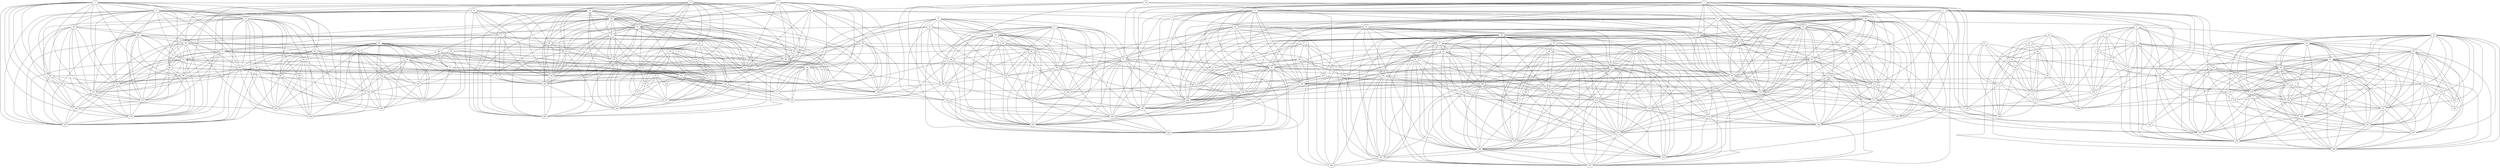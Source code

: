 graph G {
  0;
  1;
  2;
  3;
  4;
  5;
  6;
  7;
  8;
  9;
  10;
  11;
  12;
  13;
  14;
  15;
  16;
  17;
  18;
  19;
  20;
  21;
  22;
  23;
  24;
  25;
  26;
  27;
  28;
  29;
  30;
  31;
  32;
  33;
  34;
  35;
  36;
  37;
  38;
  39;
  40;
  41;
  42;
  43;
  44;
  45;
  46;
  47;
  48;
  49;
  50;
  51;
  52;
  53;
  54;
  55;
  56;
  57;
  58;
  59;
  60;
  61;
  62;
  63;
  64;
  65;
  66;
  67;
  68;
  69;
  70;
  71;
  72;
  73;
  74;
  75;
  76;
  77;
  78;
  79;
  80;
  81;
  82;
  83;
  84;
  85;
  86;
  87;
  88;
  89;
  90;
  91;
  92;
  93;
  94;
  95;
  96;
  97;
  98;
  99;
  100;
  101;
  102;
  103;
  104;
  105;
  106;
  107;
  108;
  109;
  110;
  111;
  112;
  113;
  114;
  115;
  116;
  117;
  118;
  119;
  120;
  121;
  122;
  123;
  124;
  125;
  126;
  127;
  128;
  129;
  130;
  131;
  132;
  133;
  134;
  135;
  136;
  137;
  138;
  139;
  140;
  141;
  142;
  143;
  144;
  145;
  146;
  147;
  148;
  149;
  150;
  151;
  152;
  153;
  154;
  155;
  156;
  157;
  158;
  159;
  160;
  161;
  162;
  163;
  164;
  165;
  166;
  167;
  168;
  169;
  170;
  171;
  172;
  173;
  174;
  175;
  176;
  177;
  178;
  179;
  180;
  181;
  182;
  183;
  184;
  185;
  186;
  187;
  188;
  189;
  190;
  191;
  192;
  193;
  194;
  195;
  196;
  197;
  198;
  199;
   0 -- 38;
   0 -- 55;
   0 -- 57;
   0 -- 64;
   0 -- 69;
   0 -- 72;
   0 -- 82;
   0 -- 83;
   0 -- 89;
   0 -- 98;
   0 -- 117;
   0 -- 144;
   0 -- 147;
   0 -- 148;
   1 -- 27;
   1 -- 49;
   1 -- 63;
   1 -- 65;
   1 -- 80;
   1 -- 81;
   1 -- 93;
   1 -- 113;
   1 -- 114;
   1 -- 127;
   1 -- 135;
   1 -- 140;
   1 -- 154;
   1 -- 193;
   2 -- 5;
   2 -- 6;
   2 -- 34;
   2 -- 47;
   2 -- 58;
   2 -- 61;
   2 -- 78;
   2 -- 80;
   2 -- 107;
   2 -- 119;
   2 -- 194;
   3 -- 4;
   3 -- 18;
   3 -- 25;
   3 -- 27;
   3 -- 30;
   3 -- 45;
   3 -- 49;
   3 -- 65;
   3 -- 67;
   3 -- 71;
   3 -- 91;
   3 -- 93;
   3 -- 113;
   3 -- 114;
   3 -- 127;
   3 -- 139;
   3 -- 142;
   3 -- 166;
   3 -- 185;
   4 -- 27;
   4 -- 30;
   4 -- 45;
   4 -- 49;
   4 -- 65;
   4 -- 71;
   4 -- 91;
   4 -- 93;
   4 -- 103;
   4 -- 104;
   4 -- 114;
   4 -- 139;
   4 -- 166;
   4 -- 185;
   4 -- 192;
   4 -- 196;
   5 -- 6;
   5 -- 34;
   5 -- 61;
   5 -- 78;
   5 -- 107;
   5 -- 175;
   5 -- 198;
   6 -- 34;
   6 -- 47;
   6 -- 58;
   6 -- 61;
   6 -- 78;
   6 -- 80;
   6 -- 87;
   6 -- 107;
   6 -- 119;
   6 -- 194;
   6 -- 199;
   7 -- 9;
   7 -- 12;
   7 -- 39;
   7 -- 62;
   7 -- 68;
   7 -- 79;
   7 -- 88;
   7 -- 89;
   7 -- 99;
   7 -- 123;
   7 -- 133;
   7 -- 143;
   7 -- 163;
   7 -- 169;
   7 -- 176;
   7 -- 183;
   8 -- 29;
   8 -- 36;
   8 -- 50;
   8 -- 75;
   8 -- 94;
   8 -- 105;
   8 -- 190;
   9 -- 12;
   9 -- 39;
   9 -- 62;
   9 -- 68;
   9 -- 79;
   9 -- 88;
   9 -- 99;
   9 -- 123;
   9 -- 133;
   9 -- 143;
   9 -- 146;
   9 -- 162;
   9 -- 163;
   9 -- 165;
   9 -- 183;
   10 -- 21;
   10 -- 35;
   10 -- 47;
   10 -- 58;
   10 -- 87;
   10 -- 109;
   10 -- 116;
   10 -- 120;
   10 -- 131;
   10 -- 136;
   10 -- 141;
   10 -- 158;
   10 -- 167;
   10 -- 178;
   10 -- 197;
   10 -- 199;
   11 -- 17;
   11 -- 31;
   11 -- 33;
   11 -- 44;
   11 -- 66;
   11 -- 83;
   11 -- 96;
   11 -- 155;
   11 -- 160;
   11 -- 171;
   11 -- 179;
   11 -- 191;
   11 -- 195;
   12 -- 39;
   12 -- 42;
   12 -- 70;
   12 -- 88;
   12 -- 99;
   12 -- 146;
   12 -- 161;
   12 -- 162;
   12 -- 163;
   12 -- 165;
   12 -- 183;
   12 -- 189;
   13 -- 23;
   13 -- 46;
   13 -- 53;
   13 -- 73;
   13 -- 95;
   13 -- 110;
   13 -- 115;
   13 -- 124;
   13 -- 145;
   13 -- 153;
   13 -- 170;
   13 -- 177;
   13 -- 182;
   13 -- 184;
   14 -- 55;
   14 -- 64;
   14 -- 77;
   14 -- 85;
   14 -- 86;
   14 -- 95;
   14 -- 144;
   14 -- 145;
   14 -- 157;
   14 -- 176;
   14 -- 184;
   15 -- 110;
   16 -- 25;
   16 -- 26;
   16 -- 51;
   16 -- 67;
   16 -- 97;
   16 -- 100;
   16 -- 122;
   16 -- 127;
   16 -- 130;
   16 -- 134;
   16 -- 140;
   16 -- 142;
   16 -- 151;
   16 -- 174;
   16 -- 187;
   17 -- 33;
   17 -- 44;
   17 -- 66;
   17 -- 71;
   17 -- 92;
   17 -- 96;
   17 -- 155;
   17 -- 160;
   17 -- 164;
   17 -- 179;
   17 -- 185;
   17 -- 192;
   17 -- 195;
   17 -- 196;
   18 -- 26;
   18 -- 37;
   18 -- 71;
   18 -- 92;
   18 -- 97;
   18 -- 101;
   18 -- 106;
   18 -- 108;
   18 -- 164;
   18 -- 166;
   18 -- 168;
   18 -- 187;
   19 -- 38;
   19 -- 125;
   19 -- 137;
   19 -- 148;
   19 -- 152;
   19 -- 159;
   19 -- 180;
   19 -- 186;
   20 -- 28;
   20 -- 60;
   20 -- 111;
   20 -- 122;
   20 -- 126;
   20 -- 138;
   20 -- 156;
   20 -- 174;
   21 -- 35;
   21 -- 47;
   21 -- 58;
   21 -- 81;
   21 -- 87;
   21 -- 102;
   21 -- 119;
   21 -- 120;
   21 -- 128;
   21 -- 141;
   21 -- 158;
   21 -- 167;
   21 -- 193;
   21 -- 194;
   21 -- 199;
   22 -- 32;
   22 -- 48;
   22 -- 59;
   22 -- 68;
   22 -- 74;
   22 -- 99;
   22 -- 112;
   22 -- 118;
   22 -- 121;
   22 -- 133;
   22 -- 146;
   22 -- 149;
   22 -- 150;
   22 -- 162;
   22 -- 188;
   23 -- 46;
   23 -- 110;
   23 -- 115;
   23 -- 124;
   23 -- 153;
   23 -- 177;
   23 -- 182;
   24 -- 43;
   24 -- 56;
   24 -- 76;
   24 -- 84;
   24 -- 90;
   24 -- 129;
   24 -- 173;
   24 -- 198;
   25 -- 45;
   25 -- 49;
   25 -- 67;
   25 -- 93;
   25 -- 97;
   25 -- 100;
   25 -- 108;
   25 -- 113;
   25 -- 114;
   25 -- 127;
   25 -- 130;
   25 -- 134;
   25 -- 140;
   25 -- 142;
   25 -- 151;
   25 -- 166;
   25 -- 187;
   26 -- 37;
   26 -- 40;
   26 -- 41;
   26 -- 51;
   26 -- 60;
   26 -- 97;
   26 -- 101;
   26 -- 106;
   26 -- 108;
   26 -- 111;
   26 -- 122;
   26 -- 130;
   26 -- 134;
   26 -- 151;
   26 -- 156;
   26 -- 168;
   26 -- 174;
   26 -- 181;
   26 -- 187;
   27 -- 30;
   27 -- 45;
   27 -- 49;
   27 -- 65;
   27 -- 67;
   27 -- 80;
   27 -- 91;
   27 -- 93;
   27 -- 103;
   27 -- 104;
   27 -- 113;
   27 -- 114;
   27 -- 127;
   27 -- 139;
   27 -- 166;
   28 -- 60;
   28 -- 111;
   28 -- 126;
   28 -- 138;
   28 -- 156;
   28 -- 174;
   29 -- 50;
   29 -- 59;
   29 -- 74;
   29 -- 121;
   29 -- 150;
   30 -- 45;
   30 -- 49;
   30 -- 71;
   30 -- 91;
   30 -- 93;
   30 -- 103;
   30 -- 104;
   30 -- 114;
   30 -- 139;
   30 -- 166;
   30 -- 185;
   30 -- 192;
   30 -- 196;
   31 -- 33;
   31 -- 44;
   31 -- 48;
   31 -- 96;
   31 -- 112;
   31 -- 155;
   31 -- 160;
   31 -- 171;
   31 -- 179;
   31 -- 191;
   32 -- 42;
   32 -- 59;
   32 -- 118;
   32 -- 121;
   32 -- 146;
   32 -- 149;
   32 -- 150;
   32 -- 162;
   32 -- 165;
   32 -- 188;
   32 -- 189;
   33 -- 44;
   33 -- 66;
   33 -- 71;
   33 -- 92;
   33 -- 96;
   33 -- 152;
   33 -- 155;
   33 -- 160;
   33 -- 179;
   33 -- 185;
   33 -- 192;
   33 -- 195;
   33 -- 196;
   34 -- 61;
   34 -- 78;
   34 -- 107;
   34 -- 175;
   35 -- 47;
   35 -- 58;
   35 -- 87;
   35 -- 109;
   35 -- 116;
   35 -- 119;
   35 -- 120;
   35 -- 128;
   35 -- 136;
   35 -- 141;
   35 -- 158;
   35 -- 167;
   35 -- 197;
   35 -- 199;
   36 -- 50;
   36 -- 74;
   36 -- 75;
   36 -- 94;
   36 -- 105;
   36 -- 190;
   37 -- 40;
   37 -- 97;
   37 -- 101;
   37 -- 106;
   37 -- 108;
   37 -- 130;
   37 -- 151;
   37 -- 168;
   37 -- 181;
   37 -- 187;
   38 -- 55;
   38 -- 57;
   38 -- 69;
   38 -- 73;
   38 -- 82;
   38 -- 98;
   38 -- 117;
   38 -- 125;
   38 -- 147;
   38 -- 148;
   38 -- 180;
   39 -- 62;
   39 -- 88;
   39 -- 99;
   39 -- 123;
   39 -- 143;
   39 -- 157;
   39 -- 163;
   39 -- 169;
   39 -- 176;
   39 -- 183;
   40 -- 41;
   40 -- 60;
   40 -- 75;
   40 -- 94;
   40 -- 106;
   40 -- 111;
   40 -- 122;
   40 -- 138;
   40 -- 156;
   40 -- 168;
   40 -- 181;
   40 -- 190;
   41 -- 75;
   41 -- 94;
   41 -- 111;
   41 -- 138;
   41 -- 156;
   41 -- 168;
   41 -- 181;
   41 -- 190;
   42 -- 70;
   42 -- 146;
   42 -- 149;
   42 -- 161;
   42 -- 162;
   42 -- 165;
   42 -- 189;
   43 -- 56;
   43 -- 76;
   43 -- 84;
   43 -- 90;
   43 -- 129;
   43 -- 173;
   43 -- 198;
   44 -- 66;
   44 -- 92;
   44 -- 96;
   44 -- 105;
   44 -- 155;
   44 -- 160;
   44 -- 164;
   44 -- 179;
   44 -- 195;
   45 -- 49;
   45 -- 65;
   45 -- 67;
   45 -- 91;
   45 -- 93;
   45 -- 103;
   45 -- 104;
   45 -- 113;
   45 -- 114;
   45 -- 127;
   45 -- 139;
   45 -- 166;
   45 -- 185;
   46 -- 52;
   46 -- 110;
   46 -- 124;
   46 -- 132;
   46 -- 153;
   46 -- 170;
   46 -- 172;
   46 -- 177;
   46 -- 182;
   47 -- 58;
   47 -- 78;
   47 -- 87;
   47 -- 109;
   47 -- 119;
   47 -- 128;
   47 -- 131;
   47 -- 141;
   47 -- 158;
   47 -- 167;
   47 -- 178;
   47 -- 194;
   47 -- 197;
   47 -- 199;
   48 -- 59;
   48 -- 74;
   48 -- 112;
   48 -- 121;
   48 -- 150;
   48 -- 191;
   49 -- 65;
   49 -- 67;
   49 -- 91;
   49 -- 93;
   49 -- 104;
   49 -- 113;
   49 -- 114;
   49 -- 127;
   49 -- 142;
   49 -- 166;
   50 -- 105;
   51 -- 60;
   51 -- 97;
   51 -- 111;
   51 -- 122;
   51 -- 130;
   51 -- 134;
   51 -- 151;
   51 -- 156;
   51 -- 168;
   51 -- 174;
   51 -- 187;
   52 -- 132;
   52 -- 170;
   52 -- 172;
   52 -- 177;
   53 -- 55;
   53 -- 57;
   53 -- 73;
   53 -- 77;
   53 -- 85;
   53 -- 95;
   53 -- 115;
   53 -- 117;
   53 -- 124;
   53 -- 144;
   53 -- 145;
   53 -- 153;
   53 -- 182;
   53 -- 184;
   54 -- 56;
   54 -- 76;
   54 -- 84;
   54 -- 110;
   54 -- 137;
   54 -- 173;
   54 -- 180;
   54 -- 186;
   55 -- 57;
   55 -- 64;
   55 -- 72;
   55 -- 73;
   55 -- 82;
   55 -- 85;
   55 -- 95;
   55 -- 98;
   55 -- 115;
   55 -- 117;
   55 -- 144;
   55 -- 145;
   55 -- 147;
   55 -- 148;
   55 -- 184;
   56 -- 76;
   56 -- 84;
   56 -- 90;
   56 -- 129;
   56 -- 173;
   56 -- 175;
   57 -- 72;
   57 -- 73;
   57 -- 82;
   57 -- 85;
   57 -- 95;
   57 -- 98;
   57 -- 115;
   57 -- 117;
   57 -- 144;
   57 -- 145;
   57 -- 147;
   57 -- 148;
   57 -- 184;
   58 -- 80;
   58 -- 81;
   58 -- 87;
   58 -- 102;
   58 -- 119;
   58 -- 128;
   58 -- 141;
   58 -- 158;
   58 -- 167;
   58 -- 193;
   58 -- 194;
   58 -- 199;
   59 -- 74;
   59 -- 112;
   59 -- 118;
   59 -- 121;
   59 -- 149;
   59 -- 150;
   59 -- 162;
   59 -- 188;
   60 -- 97;
   60 -- 106;
   60 -- 111;
   60 -- 122;
   60 -- 126;
   60 -- 130;
   60 -- 134;
   60 -- 151;
   60 -- 156;
   60 -- 168;
   60 -- 174;
   60 -- 187;
   61 -- 78;
   61 -- 80;
   61 -- 104;
   61 -- 107;
   61 -- 194;
   62 -- 64;
   62 -- 68;
   62 -- 79;
   62 -- 89;
   62 -- 99;
   62 -- 123;
   62 -- 133;
   62 -- 143;
   62 -- 157;
   62 -- 171;
   62 -- 176;
   62 -- 183;
   63 -- 81;
   63 -- 102;
   63 -- 119;
   63 -- 128;
   63 -- 135;
   63 -- 154;
   63 -- 193;
   64 -- 72;
   64 -- 79;
   64 -- 83;
   64 -- 86;
   64 -- 89;
   64 -- 123;
   64 -- 143;
   64 -- 144;
   64 -- 147;
   64 -- 157;
   64 -- 176;
   65 -- 67;
   65 -- 80;
   65 -- 91;
   65 -- 93;
   65 -- 104;
   65 -- 113;
   65 -- 114;
   65 -- 127;
   65 -- 135;
   65 -- 193;
   66 -- 71;
   66 -- 92;
   66 -- 96;
   66 -- 155;
   66 -- 160;
   66 -- 164;
   66 -- 179;
   66 -- 185;
   66 -- 195;
   67 -- 91;
   67 -- 93;
   67 -- 100;
   67 -- 113;
   67 -- 114;
   67 -- 127;
   67 -- 140;
   67 -- 142;
   67 -- 166;
   68 -- 79;
   68 -- 99;
   68 -- 112;
   68 -- 133;
   68 -- 146;
   68 -- 162;
   68 -- 165;
   68 -- 171;
   68 -- 183;
   69 -- 82;
   69 -- 83;
   69 -- 98;
   69 -- 125;
   69 -- 147;
   69 -- 148;
   69 -- 152;
   70 -- 88;
   70 -- 146;
   70 -- 161;
   70 -- 163;
   70 -- 165;
   70 -- 183;
   70 -- 189;
   71 -- 91;
   71 -- 92;
   71 -- 103;
   71 -- 139;
   71 -- 155;
   71 -- 164;
   71 -- 166;
   71 -- 179;
   71 -- 185;
   71 -- 192;
   71 -- 195;
   71 -- 196;
   72 -- 79;
   72 -- 83;
   72 -- 86;
   72 -- 89;
   72 -- 98;
   72 -- 117;
   72 -- 123;
   72 -- 143;
   72 -- 144;
   72 -- 147;
   72 -- 157;
   72 -- 176;
   73 -- 82;
   73 -- 85;
   73 -- 95;
   73 -- 98;
   73 -- 115;
   73 -- 117;
   73 -- 124;
   73 -- 144;
   73 -- 145;
   73 -- 153;
   73 -- 182;
   73 -- 184;
   74 -- 112;
   74 -- 121;
   74 -- 150;
   75 -- 94;
   75 -- 105;
   75 -- 181;
   75 -- 190;
   76 -- 84;
   76 -- 90;
   76 -- 137;
   76 -- 173;
   76 -- 186;
   77 -- 85;
   77 -- 86;
   77 -- 95;
   77 -- 144;
   77 -- 145;
   77 -- 157;
   77 -- 184;
   78 -- 87;
   78 -- 107;
   78 -- 194;
   78 -- 197;
   78 -- 198;
   79 -- 83;
   79 -- 86;
   79 -- 89;
   79 -- 99;
   79 -- 123;
   79 -- 133;
   79 -- 143;
   79 -- 157;
   79 -- 171;
   79 -- 176;
   79 -- 183;
   80 -- 104;
   80 -- 119;
   80 -- 128;
   80 -- 158;
   80 -- 193;
   80 -- 194;
   81 -- 102;
   81 -- 119;
   81 -- 128;
   81 -- 154;
   81 -- 158;
   81 -- 193;
   82 -- 98;
   82 -- 117;
   82 -- 144;
   82 -- 147;
   82 -- 148;
   83 -- 89;
   83 -- 147;
   83 -- 148;
   83 -- 152;
   83 -- 160;
   83 -- 171;
   83 -- 191;
   84 -- 90;
   84 -- 137;
   84 -- 173;
   84 -- 175;
   84 -- 186;
   85 -- 86;
   85 -- 95;
   85 -- 115;
   85 -- 117;
   85 -- 144;
   85 -- 145;
   85 -- 184;
   86 -- 89;
   86 -- 123;
   86 -- 143;
   86 -- 144;
   86 -- 147;
   86 -- 157;
   86 -- 169;
   86 -- 176;
   87 -- 109;
   87 -- 119;
   87 -- 128;
   87 -- 141;
   87 -- 158;
   87 -- 167;
   87 -- 178;
   87 -- 194;
   87 -- 197;
   87 -- 199;
   88 -- 123;
   88 -- 143;
   88 -- 163;
   88 -- 169;
   88 -- 183;
   89 -- 123;
   89 -- 143;
   89 -- 147;
   89 -- 157;
   89 -- 176;
   90 -- 129;
   90 -- 173;
   90 -- 198;
   91 -- 93;
   91 -- 103;
   91 -- 104;
   91 -- 113;
   91 -- 114;
   91 -- 139;
   91 -- 166;
   91 -- 185;
   91 -- 192;
   91 -- 196;
   92 -- 101;
   92 -- 155;
   92 -- 164;
   92 -- 166;
   92 -- 179;
   92 -- 195;
   93 -- 104;
   93 -- 113;
   93 -- 114;
   93 -- 127;
   93 -- 139;
   93 -- 142;
   93 -- 166;
   94 -- 105;
   94 -- 181;
   94 -- 190;
   95 -- 115;
   95 -- 117;
   95 -- 144;
   95 -- 145;
   95 -- 182;
   95 -- 184;
   96 -- 155;
   96 -- 160;
   96 -- 171;
   96 -- 179;
   96 -- 191;
   96 -- 195;
   97 -- 100;
   97 -- 101;
   97 -- 106;
   97 -- 108;
   97 -- 111;
   97 -- 122;
   97 -- 130;
   97 -- 134;
   97 -- 142;
   97 -- 151;
   97 -- 168;
   97 -- 174;
   97 -- 187;
   98 -- 117;
   98 -- 144;
   98 -- 147;
   98 -- 148;
   99 -- 112;
   99 -- 123;
   99 -- 133;
   99 -- 146;
   99 -- 162;
   99 -- 163;
   99 -- 165;
   99 -- 183;
   100 -- 113;
   100 -- 127;
   100 -- 130;
   100 -- 134;
   100 -- 135;
   100 -- 140;
   100 -- 142;
   100 -- 151;
   101 -- 106;
   101 -- 108;
   101 -- 164;
   101 -- 166;
   101 -- 168;
   101 -- 181;
   101 -- 187;
   102 -- 119;
   102 -- 128;
   102 -- 141;
   102 -- 158;
   102 -- 167;
   102 -- 193;
   102 -- 199;
   103 -- 104;
   103 -- 139;
   103 -- 166;
   103 -- 185;
   103 -- 192;
   103 -- 195;
   103 -- 196;
   104 -- 107;
   104 -- 114;
   104 -- 139;
   104 -- 185;
   105 -- 164;
   105 -- 190;
   106 -- 108;
   106 -- 111;
   106 -- 122;
   106 -- 130;
   106 -- 151;
   106 -- 168;
   106 -- 181;
   106 -- 187;
   107 -- 175;
   108 -- 122;
   108 -- 130;
   108 -- 151;
   108 -- 168;
   108 -- 181;
   108 -- 187;
   109 -- 116;
   109 -- 120;
   109 -- 131;
   109 -- 136;
   109 -- 141;
   109 -- 167;
   109 -- 178;
   109 -- 197;
   109 -- 199;
   110 -- 124;
   110 -- 153;
   110 -- 177;
   111 -- 122;
   111 -- 130;
   111 -- 138;
   111 -- 151;
   111 -- 156;
   111 -- 168;
   111 -- 174;
   111 -- 181;
   112 -- 121;
   112 -- 133;
   112 -- 162;
   112 -- 171;
   112 -- 191;
   113 -- 114;
   113 -- 127;
   113 -- 135;
   113 -- 140;
   113 -- 142;
   114 -- 127;
   114 -- 142;
   114 -- 166;
   115 -- 117;
   115 -- 124;
   115 -- 145;
   115 -- 153;
   115 -- 182;
   115 -- 184;
   116 -- 120;
   116 -- 136;
   116 -- 141;
   116 -- 167;
   117 -- 144;
   117 -- 145;
   117 -- 147;
   117 -- 148;
   118 -- 121;
   118 -- 149;
   118 -- 150;
   118 -- 162;
   118 -- 188;
   119 -- 128;
   119 -- 141;
   119 -- 158;
   119 -- 167;
   119 -- 193;
   119 -- 194;
   119 -- 199;
   120 -- 136;
   120 -- 141;
   121 -- 149;
   121 -- 150;
   121 -- 188;
   122 -- 130;
   122 -- 134;
   122 -- 151;
   122 -- 156;
   122 -- 168;
   122 -- 174;
   122 -- 187;
   123 -- 143;
   123 -- 157;
   123 -- 169;
   123 -- 176;
   123 -- 183;
   124 -- 153;
   124 -- 170;
   124 -- 172;
   124 -- 177;
   124 -- 182;
   125 -- 137;
   125 -- 148;
   125 -- 152;
   125 -- 159;
   125 -- 180;
   125 -- 186;
   126 -- 138;
   126 -- 156;
   126 -- 174;
   127 -- 135;
   127 -- 140;
   127 -- 142;
   128 -- 141;
   128 -- 158;
   128 -- 167;
   128 -- 193;
   128 -- 194;
   128 -- 199;
   129 -- 131;
   129 -- 173;
   129 -- 198;
   130 -- 134;
   130 -- 142;
   130 -- 151;
   130 -- 168;
   130 -- 174;
   130 -- 187;
   131 -- 178;
   131 -- 197;
   131 -- 198;
   132 -- 177;
   133 -- 171;
   133 -- 191;
   134 -- 142;
   134 -- 151;
   134 -- 174;
   134 -- 187;
   135 -- 140;
   135 -- 154;
   135 -- 193;
   137 -- 173;
   137 -- 175;
   137 -- 180;
   137 -- 186;
   138 -- 156;
   139 -- 166;
   139 -- 185;
   139 -- 192;
   139 -- 196;
   140 -- 142;
   140 -- 154;
   141 -- 158;
   141 -- 167;
   141 -- 194;
   141 -- 197;
   141 -- 199;
   142 -- 151;
   142 -- 187;
   143 -- 157;
   143 -- 169;
   143 -- 176;
   143 -- 183;
   144 -- 145;
   144 -- 147;
   144 -- 184;
   145 -- 182;
   145 -- 184;
   146 -- 149;
   146 -- 162;
   146 -- 165;
   146 -- 183;
   146 -- 188;
   146 -- 189;
   147 -- 148;
   148 -- 152;
   149 -- 150;
   149 -- 162;
   149 -- 165;
   149 -- 188;
   149 -- 189;
   150 -- 188;
   151 -- 156;
   151 -- 168;
   151 -- 174;
   151 -- 187;
   152 -- 159;
   152 -- 192;
   152 -- 196;
   153 -- 170;
   153 -- 177;
   153 -- 182;
   154 -- 193;
   155 -- 160;
   155 -- 164;
   155 -- 179;
   155 -- 195;
   156 -- 168;
   156 -- 174;
   157 -- 169;
   157 -- 176;
   158 -- 167;
   158 -- 193;
   158 -- 194;
   158 -- 199;
   159 -- 192;
   159 -- 196;
   160 -- 171;
   160 -- 179;
   160 -- 191;
   160 -- 195;
   161 -- 165;
   161 -- 189;
   162 -- 165;
   162 -- 188;
   162 -- 189;
   163 -- 165;
   163 -- 169;
   163 -- 183;
   164 -- 179;
   164 -- 195;
   165 -- 189;
   166 -- 185;
   166 -- 195;
   167 -- 194;
   167 -- 197;
   167 -- 199;
   168 -- 174;
   168 -- 181;
   168 -- 187;
   169 -- 176;
   169 -- 183;
   170 -- 172;
   170 -- 177;
   170 -- 182;
   171 -- 191;
   172 -- 177;
   172 -- 182;
   173 -- 175;
   173 -- 186;
   174 -- 187;
   175 -- 180;
   175 -- 186;
   175 -- 198;
   176 -- 183;
   177 -- 182;
   178 -- 197;
   178 -- 198;
   179 -- 185;
   179 -- 192;
   179 -- 195;
   179 -- 196;
   180 -- 186;
   181 -- 190;
   182 -- 184;
   185 -- 192;
   185 -- 195;
   185 -- 196;
   188 -- 189;
   192 -- 195;
   192 -- 196;
   193 -- 194;
   194 -- 199;
   195 -- 196;
   197 -- 199;
}
